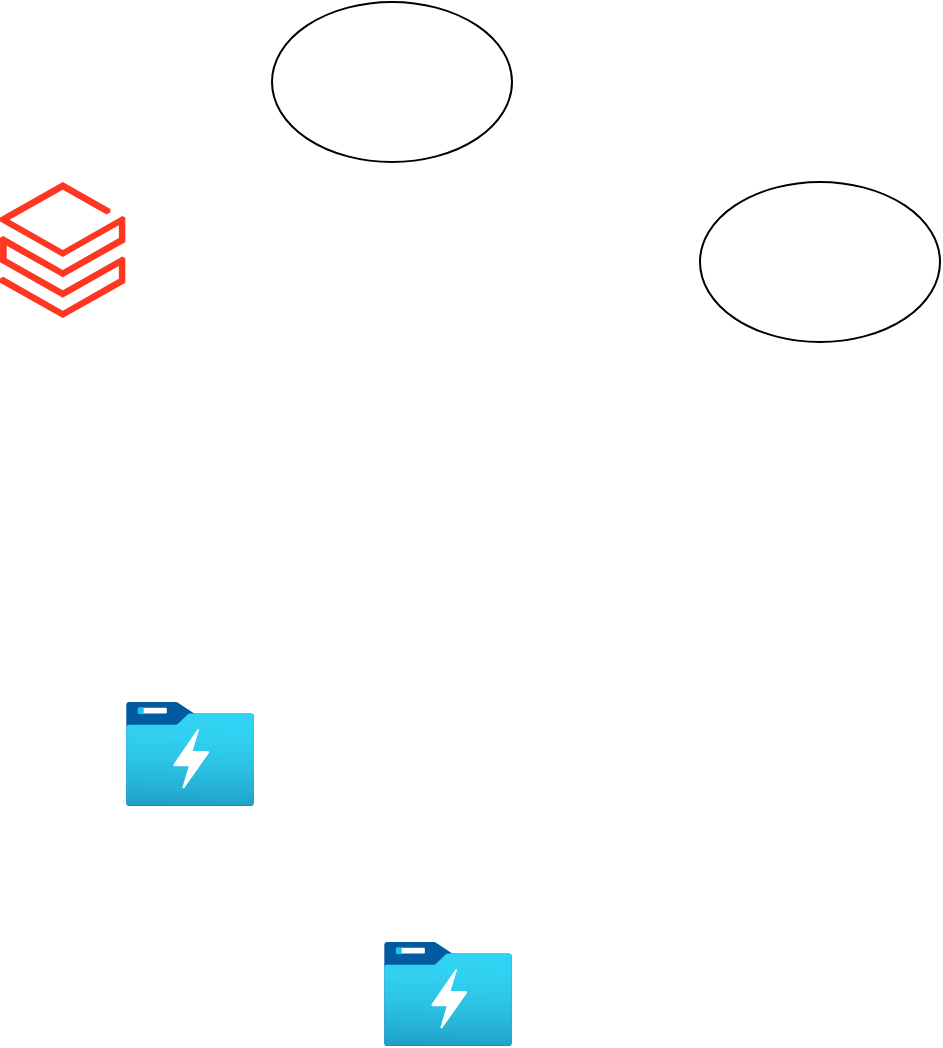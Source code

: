 <mxfile version="21.1.0" type="github">
  <diagram name="Page-1" id="WuEBKlYeaK_HnunUA6jp">
    <mxGraphModel dx="1050" dy="549" grid="1" gridSize="10" guides="1" tooltips="1" connect="1" arrows="1" fold="1" page="1" pageScale="1" pageWidth="827" pageHeight="1169" math="0" shadow="0">
      <root>
        <mxCell id="0" />
        <mxCell id="1" parent="0" />
        <mxCell id="U-qPl0DlRabr3smTPfQu-2" value="" style="image;aspect=fixed;html=1;points=[];align=center;fontSize=12;image=img/lib/azure2/analytics/Azure_Databricks.svg;" vertex="1" parent="1">
          <mxGeometry x="190" y="210" width="62.8" height="68" as="geometry" />
        </mxCell>
        <mxCell id="w7P2d4Dtes5Se-XXf7If-1" value="" style="ellipse;whiteSpace=wrap;html=1;" vertex="1" parent="1">
          <mxGeometry x="540" y="210" width="120" height="80" as="geometry" />
        </mxCell>
        <mxCell id="U-qPl0DlRabr3smTPfQu-3" value="" style="image;aspect=fixed;html=1;points=[];align=center;fontSize=12;image=img/lib/azure2/analytics/Data_Lake_Store_Gen1.svg;" vertex="1" parent="1">
          <mxGeometry x="253" y="470" width="64" height="52" as="geometry" />
        </mxCell>
        <mxCell id="U-qPl0DlRabr3smTPfQu-4" value="" style="image;aspect=fixed;html=1;points=[];align=center;fontSize=12;image=img/lib/azure2/analytics/Data_Lake_Store_Gen1.svg;" vertex="1" parent="1">
          <mxGeometry x="382" y="590" width="64" height="52" as="geometry" />
        </mxCell>
        <mxCell id="w7P2d4Dtes5Se-XXf7If-2" value="" style="ellipse;whiteSpace=wrap;html=1;" vertex="1" parent="1">
          <mxGeometry x="326" y="120" width="120" height="80" as="geometry" />
        </mxCell>
      </root>
    </mxGraphModel>
  </diagram>
</mxfile>
